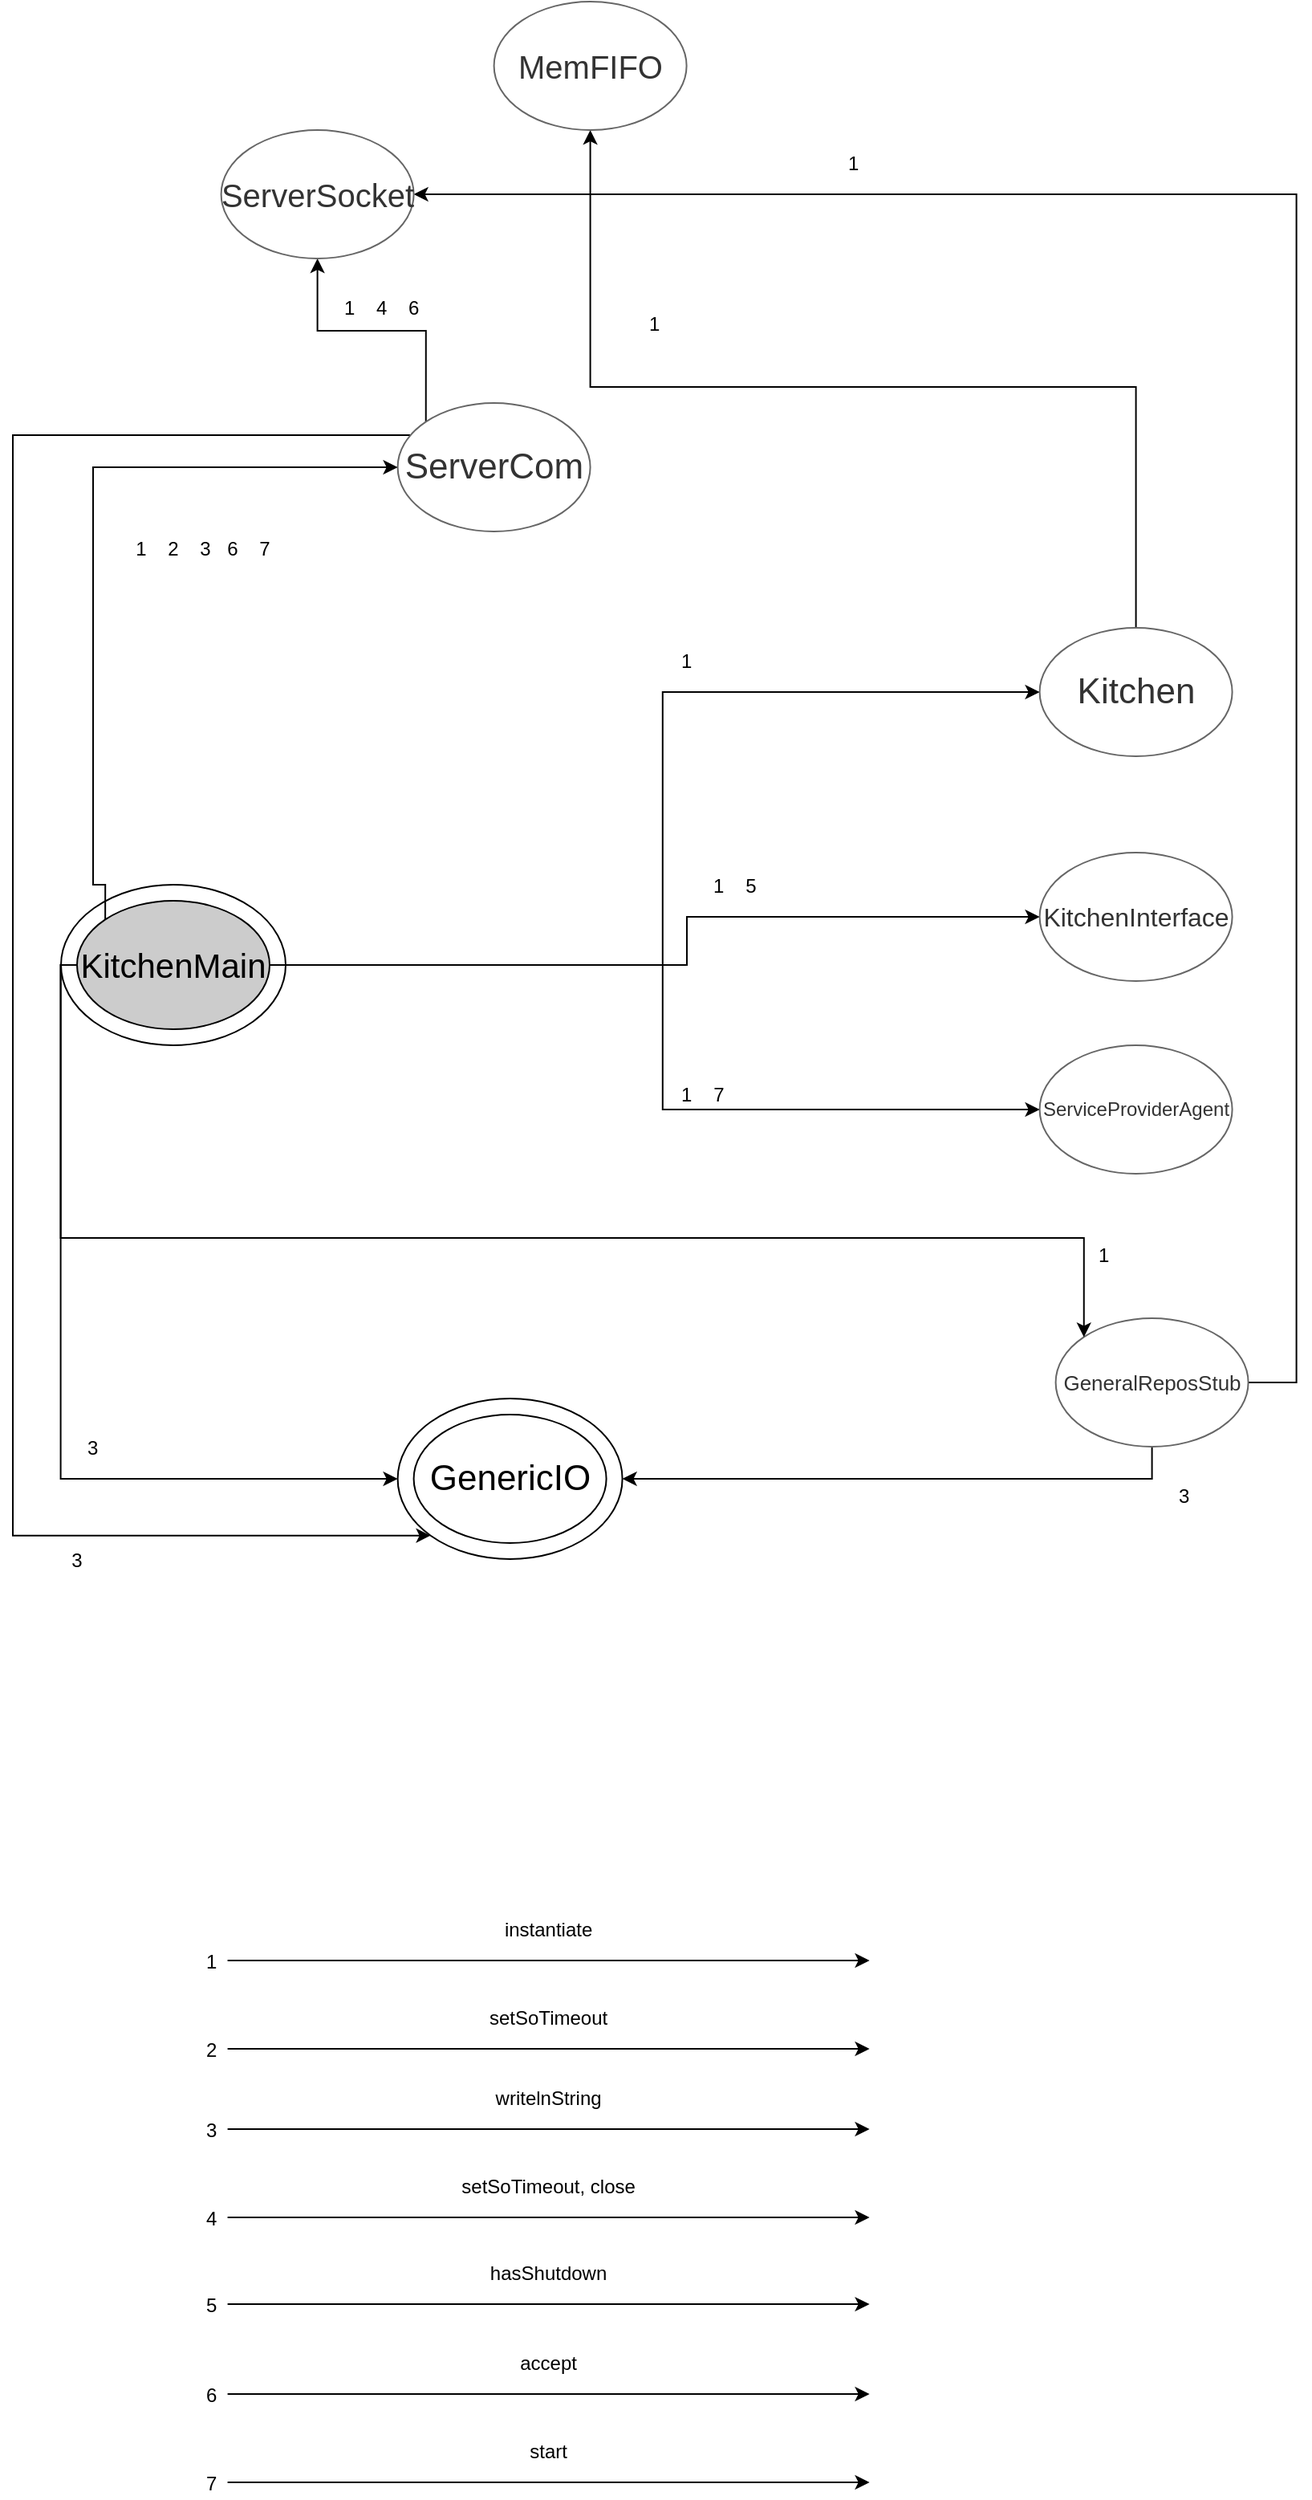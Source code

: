 <mxfile version="18.1.3" type="device"><diagram id="V43urnrV13udNLTjeXBL" name="Page-1"><mxGraphModel dx="41" dy="442" grid="1" gridSize="10" guides="1" tooltips="1" connect="1" arrows="1" fold="1" page="1" pageScale="1" pageWidth="827" pageHeight="1169" math="0" shadow="0"><root><mxCell id="0"/><mxCell id="1" parent="0"/><mxCell id="DL_6BMIu8UC8CPBRrPxo-66" style="edgeStyle=orthogonalEdgeStyle;rounded=0;orthogonalLoop=1;jettySize=auto;html=1;entryX=0.5;entryY=1;entryDx=0;entryDy=0;fontSize=20;" parent="1" source="DL_6BMIu8UC8CPBRrPxo-1" target="DL_6BMIu8UC8CPBRrPxo-65" edge="1"><mxGeometry relative="1" as="geometry"><Array as="points"><mxPoint x="1539.8" y="250"/><mxPoint x="1199.8" y="250"/></Array></mxGeometry></mxCell><mxCell id="DL_6BMIu8UC8CPBRrPxo-1" value="&lt;font style=&quot;font-size: 22px&quot;&gt;Kitchen&lt;/font&gt;" style="ellipse;whiteSpace=wrap;html=1;fillColor=#FFFFFF;fontColor=#333333;strokeColor=#666666;" parent="1" vertex="1"><mxGeometry x="1479.8" y="400" width="120" height="80" as="geometry"/></mxCell><mxCell id="DL_6BMIu8UC8CPBRrPxo-37" style="edgeStyle=orthogonalEdgeStyle;rounded=0;orthogonalLoop=1;jettySize=auto;html=1;exitX=0;exitY=0;exitDx=0;exitDy=0;entryX=0.5;entryY=1;entryDx=0;entryDy=0;fontSize=20;" parent="1" source="DL_6BMIu8UC8CPBRrPxo-5" target="DL_6BMIu8UC8CPBRrPxo-36" edge="1"><mxGeometry relative="1" as="geometry"/></mxCell><mxCell id="DL_6BMIu8UC8CPBRrPxo-39" style="edgeStyle=orthogonalEdgeStyle;rounded=0;orthogonalLoop=1;jettySize=auto;html=1;fontSize=20;entryX=0;entryY=1;entryDx=0;entryDy=0;" parent="1" source="DL_6BMIu8UC8CPBRrPxo-5" target="DL_6BMIu8UC8CPBRrPxo-6" edge="1"><mxGeometry relative="1" as="geometry"><mxPoint x="759.8" y="950" as="targetPoint"/><Array as="points"><mxPoint x="840" y="280"/><mxPoint x="840" y="965"/></Array></mxGeometry></mxCell><mxCell id="DL_6BMIu8UC8CPBRrPxo-5" value="&lt;font style=&quot;font-size: 22px&quot;&gt;ServerCom&lt;/font&gt;" style="ellipse;whiteSpace=wrap;html=1;fillColor=#FFFFFF;fontColor=#333333;strokeColor=#666666;" parent="1" vertex="1"><mxGeometry x="1079.8" y="260" width="120" height="80" as="geometry"/></mxCell><mxCell id="DL_6BMIu8UC8CPBRrPxo-61" style="edgeStyle=orthogonalEdgeStyle;rounded=0;orthogonalLoop=1;jettySize=auto;html=1;entryX=1;entryY=0.5;entryDx=0;entryDy=0;fontSize=20;" parent="1" source="DL_6BMIu8UC8CPBRrPxo-8" target="DL_6BMIu8UC8CPBRrPxo-36" edge="1"><mxGeometry relative="1" as="geometry"><Array as="points"><mxPoint x="1639.8" y="870"/><mxPoint x="1639.8" y="130"/></Array></mxGeometry></mxCell><mxCell id="DL_6BMIu8UC8CPBRrPxo-62" style="edgeStyle=orthogonalEdgeStyle;rounded=0;orthogonalLoop=1;jettySize=auto;html=1;entryX=1;entryY=0.5;entryDx=0;entryDy=0;fontSize=20;" parent="1" source="DL_6BMIu8UC8CPBRrPxo-8" target="DL_6BMIu8UC8CPBRrPxo-6" edge="1"><mxGeometry relative="1" as="geometry"><Array as="points"><mxPoint x="1549.8" y="930"/></Array></mxGeometry></mxCell><mxCell id="DL_6BMIu8UC8CPBRrPxo-8" value="&lt;font style=&quot;font-size: 13px;&quot;&gt;GeneralReposStub&lt;/font&gt;" style="ellipse;whiteSpace=wrap;html=1;fillColor=#FFFFFF;fontColor=#333333;strokeColor=#666666;" parent="1" vertex="1"><mxGeometry x="1489.8" y="830" width="120" height="80" as="geometry"/></mxCell><mxCell id="DL_6BMIu8UC8CPBRrPxo-9" value="&lt;font style=&quot;font-size: 16px;&quot;&gt;KitchenInterface&lt;/font&gt;" style="ellipse;whiteSpace=wrap;html=1;fillColor=#FFFFFF;fontColor=#333333;strokeColor=#666666;" parent="1" vertex="1"><mxGeometry x="1479.8" y="540" width="120" height="80" as="geometry"/></mxCell><mxCell id="DL_6BMIu8UC8CPBRrPxo-10" value="" style="group" parent="1" vertex="1" connectable="0"><mxGeometry x="1079.8" y="880" width="140" height="100" as="geometry"/></mxCell><mxCell id="DL_6BMIu8UC8CPBRrPxo-6" value="&lt;font style=&quot;font-size: 22px&quot;&gt;GenericIO&lt;/font&gt;" style="ellipse;whiteSpace=wrap;html=1;gradientColor=none;" parent="DL_6BMIu8UC8CPBRrPxo-10" vertex="1"><mxGeometry width="140" height="100" as="geometry"/></mxCell><mxCell id="DL_6BMIu8UC8CPBRrPxo-7" value="&lt;font style=&quot;font-size: 22px&quot;&gt;GenericIO&lt;/font&gt;" style="ellipse;whiteSpace=wrap;html=1;gradientColor=none;" parent="DL_6BMIu8UC8CPBRrPxo-10" vertex="1"><mxGeometry x="10" y="10" width="120" height="80" as="geometry"/></mxCell><mxCell id="DL_6BMIu8UC8CPBRrPxo-11" value="" style="group" parent="1" vertex="1" connectable="0"><mxGeometry x="870" y="560" width="140" height="100" as="geometry"/></mxCell><mxCell id="DL_6BMIu8UC8CPBRrPxo-2" value="&lt;font style=&quot;font-size: 22px&quot;&gt;GenericIO&lt;/font&gt;" style="ellipse;whiteSpace=wrap;html=1;gradientColor=none;" parent="DL_6BMIu8UC8CPBRrPxo-11" vertex="1"><mxGeometry width="140" height="100" as="geometry"/></mxCell><mxCell id="DL_6BMIu8UC8CPBRrPxo-3" value="&lt;font style=&quot;font-size: 21px;&quot;&gt;KitchenMain&lt;/font&gt;" style="ellipse;whiteSpace=wrap;html=1;strokeWidth=1;fillColor=#CCCCCC;" parent="DL_6BMIu8UC8CPBRrPxo-11" vertex="1"><mxGeometry x="10" y="10" width="120" height="80" as="geometry"/></mxCell><mxCell id="DL_6BMIu8UC8CPBRrPxo-13" style="edgeStyle=orthogonalEdgeStyle;rounded=0;orthogonalLoop=1;jettySize=auto;html=1;fillColor=#d5e8d4;strokeColor=#000000;" parent="1" edge="1"><mxGeometry relative="1" as="geometry"><mxPoint x="973.8" y="1230" as="sourcePoint"/><mxPoint x="1373.8" y="1230" as="targetPoint"/></mxGeometry></mxCell><mxCell id="DL_6BMIu8UC8CPBRrPxo-14" value="instantiate" style="text;strokeColor=none;fillColor=none;align=center;verticalAlign=middle;spacingLeft=4;spacingRight=4;overflow=hidden;points=[[0,0.5],[1,0.5]];portConstraint=eastwest;rotatable=0;" parent="1" vertex="1"><mxGeometry x="973.8" y="1190" width="400" height="40" as="geometry"/></mxCell><mxCell id="DL_6BMIu8UC8CPBRrPxo-15" value="1" style="text;strokeColor=none;fillColor=none;align=center;verticalAlign=middle;spacingLeft=4;spacingRight=4;overflow=hidden;points=[[0,0.5],[1,0.5]];portConstraint=eastwest;rotatable=0;" parent="1" vertex="1"><mxGeometry x="953.8" y="1220" width="20" height="20" as="geometry"/></mxCell><mxCell id="DL_6BMIu8UC8CPBRrPxo-16" style="edgeStyle=orthogonalEdgeStyle;rounded=0;orthogonalLoop=1;jettySize=auto;html=1;entryX=0;entryY=0.5;entryDx=0;entryDy=0;fontSize=18;exitX=0;exitY=0;exitDx=0;exitDy=0;" parent="1" source="DL_6BMIu8UC8CPBRrPxo-3" target="DL_6BMIu8UC8CPBRrPxo-5" edge="1"><mxGeometry relative="1" as="geometry"><Array as="points"><mxPoint x="898" y="560"/><mxPoint x="890" y="560"/><mxPoint x="890" y="300"/></Array></mxGeometry></mxCell><mxCell id="DL_6BMIu8UC8CPBRrPxo-17" style="edgeStyle=orthogonalEdgeStyle;rounded=0;orthogonalLoop=1;jettySize=auto;html=1;entryX=0;entryY=0.5;entryDx=0;entryDy=0;fontSize=18;" parent="1" source="DL_6BMIu8UC8CPBRrPxo-2" target="DL_6BMIu8UC8CPBRrPxo-1" edge="1"><mxGeometry relative="1" as="geometry"/></mxCell><mxCell id="DL_6BMIu8UC8CPBRrPxo-18" style="edgeStyle=orthogonalEdgeStyle;rounded=0;orthogonalLoop=1;jettySize=auto;html=1;entryX=0;entryY=0.5;entryDx=0;entryDy=0;fontSize=18;" parent="1" source="DL_6BMIu8UC8CPBRrPxo-3" target="DL_6BMIu8UC8CPBRrPxo-9" edge="1"><mxGeometry relative="1" as="geometry"><Array as="points"><mxPoint x="1260" y="610"/><mxPoint x="1260" y="580"/></Array></mxGeometry></mxCell><mxCell id="DL_6BMIu8UC8CPBRrPxo-19" style="edgeStyle=orthogonalEdgeStyle;rounded=0;orthogonalLoop=1;jettySize=auto;html=1;entryX=0;entryY=0;entryDx=0;entryDy=0;fontSize=18;" parent="1" source="DL_6BMIu8UC8CPBRrPxo-3" target="DL_6BMIu8UC8CPBRrPxo-8" edge="1"><mxGeometry relative="1" as="geometry"><Array as="points"><mxPoint x="869.8" y="780"/><mxPoint x="1507.8" y="780"/></Array></mxGeometry></mxCell><mxCell id="DL_6BMIu8UC8CPBRrPxo-20" value="1" style="text;strokeColor=none;fillColor=none;align=center;verticalAlign=middle;spacingLeft=4;spacingRight=4;overflow=hidden;points=[[0,0.5],[1,0.5]];portConstraint=eastwest;rotatable=0;" parent="1" vertex="1"><mxGeometry x="910" y="340" width="20" height="20" as="geometry"/></mxCell><mxCell id="DL_6BMIu8UC8CPBRrPxo-21" value="1" style="text;strokeColor=none;fillColor=none;align=center;verticalAlign=middle;spacingLeft=4;spacingRight=4;overflow=hidden;points=[[0,0.5],[1,0.5]];portConstraint=eastwest;rotatable=0;" parent="1" vertex="1"><mxGeometry x="1249.8" y="410" width="20" height="20" as="geometry"/></mxCell><mxCell id="DL_6BMIu8UC8CPBRrPxo-22" value="1" style="text;strokeColor=none;fillColor=none;align=center;verticalAlign=middle;spacingLeft=4;spacingRight=4;overflow=hidden;points=[[0,0.5],[1,0.5]];portConstraint=eastwest;rotatable=0;" parent="1" vertex="1"><mxGeometry x="1269.8" y="550" width="20" height="20" as="geometry"/></mxCell><mxCell id="DL_6BMIu8UC8CPBRrPxo-24" value="2" style="text;strokeColor=none;fillColor=none;align=center;verticalAlign=middle;spacingLeft=4;spacingRight=4;overflow=hidden;points=[[0,0.5],[1,0.5]];portConstraint=eastwest;rotatable=0;" parent="1" vertex="1"><mxGeometry x="930" y="340" width="20" height="20" as="geometry"/></mxCell><mxCell id="DL_6BMIu8UC8CPBRrPxo-25" value="3" style="text;strokeColor=none;fillColor=none;align=center;verticalAlign=middle;spacingLeft=4;spacingRight=4;overflow=hidden;points=[[0,0.5],[1,0.5]];portConstraint=eastwest;rotatable=0;" parent="1" vertex="1"><mxGeometry x="950" y="340" width="20" height="20" as="geometry"/></mxCell><mxCell id="DL_6BMIu8UC8CPBRrPxo-26" style="edgeStyle=orthogonalEdgeStyle;rounded=0;orthogonalLoop=1;jettySize=auto;html=1;fillColor=#d5e8d4;strokeColor=#000000;" parent="1" edge="1"><mxGeometry relative="1" as="geometry"><mxPoint x="973.8" y="1285" as="sourcePoint"/><mxPoint x="1373.8" y="1285" as="targetPoint"/></mxGeometry></mxCell><mxCell id="DL_6BMIu8UC8CPBRrPxo-27" value="setSoTimeout" style="text;strokeColor=none;fillColor=none;align=center;verticalAlign=middle;spacingLeft=4;spacingRight=4;overflow=hidden;points=[[0,0.5],[1,0.5]];portConstraint=eastwest;rotatable=0;" parent="1" vertex="1"><mxGeometry x="973.8" y="1245" width="400" height="40" as="geometry"/></mxCell><mxCell id="DL_6BMIu8UC8CPBRrPxo-28" value="2" style="text;strokeColor=none;fillColor=none;align=center;verticalAlign=middle;spacingLeft=4;spacingRight=4;overflow=hidden;points=[[0,0.5],[1,0.5]];portConstraint=eastwest;rotatable=0;" parent="1" vertex="1"><mxGeometry x="953.8" y="1275" width="20" height="20" as="geometry"/></mxCell><mxCell id="DL_6BMIu8UC8CPBRrPxo-29" value="ServiceProviderAgent" style="ellipse;whiteSpace=wrap;html=1;fillColor=#FFFFFF;fontColor=#333333;strokeColor=#666666;" parent="1" vertex="1"><mxGeometry x="1479.8" y="660" width="120" height="80" as="geometry"/></mxCell><mxCell id="DL_6BMIu8UC8CPBRrPxo-30" style="edgeStyle=orthogonalEdgeStyle;rounded=0;orthogonalLoop=1;jettySize=auto;html=1;entryX=0;entryY=0.5;entryDx=0;entryDy=0;fontSize=18;" parent="1" source="DL_6BMIu8UC8CPBRrPxo-2" target="DL_6BMIu8UC8CPBRrPxo-29" edge="1"><mxGeometry relative="1" as="geometry"/></mxCell><mxCell id="DL_6BMIu8UC8CPBRrPxo-31" value="1" style="text;strokeColor=none;fillColor=none;align=center;verticalAlign=middle;spacingLeft=4;spacingRight=4;overflow=hidden;points=[[0,0.5],[1,0.5]];portConstraint=eastwest;rotatable=0;" parent="1" vertex="1"><mxGeometry x="1509.8" y="780" width="20" height="20" as="geometry"/></mxCell><mxCell id="DL_6BMIu8UC8CPBRrPxo-32" style="edgeStyle=orthogonalEdgeStyle;rounded=0;orthogonalLoop=1;jettySize=auto;html=1;entryX=0;entryY=0.5;entryDx=0;entryDy=0;fontSize=18;" parent="1" source="DL_6BMIu8UC8CPBRrPxo-3" target="DL_6BMIu8UC8CPBRrPxo-6" edge="1"><mxGeometry relative="1" as="geometry"><Array as="points"><mxPoint x="869.8" y="930"/></Array></mxGeometry></mxCell><mxCell id="DL_6BMIu8UC8CPBRrPxo-33" style="edgeStyle=orthogonalEdgeStyle;rounded=0;orthogonalLoop=1;jettySize=auto;html=1;fillColor=#d5e8d4;strokeColor=#000000;" parent="1" edge="1"><mxGeometry relative="1" as="geometry"><mxPoint x="973.8" y="1335" as="sourcePoint"/><mxPoint x="1373.8" y="1335" as="targetPoint"/></mxGeometry></mxCell><mxCell id="DL_6BMIu8UC8CPBRrPxo-34" value="writelnString" style="text;strokeColor=none;fillColor=none;align=center;verticalAlign=middle;spacingLeft=4;spacingRight=4;overflow=hidden;points=[[0,0.5],[1,0.5]];portConstraint=eastwest;rotatable=0;" parent="1" vertex="1"><mxGeometry x="973.8" y="1295" width="400" height="40" as="geometry"/></mxCell><mxCell id="DL_6BMIu8UC8CPBRrPxo-35" value="3" style="text;strokeColor=none;fillColor=none;align=center;verticalAlign=middle;spacingLeft=4;spacingRight=4;overflow=hidden;points=[[0,0.5],[1,0.5]];portConstraint=eastwest;rotatable=0;" parent="1" vertex="1"><mxGeometry x="953.8" y="1325" width="20" height="20" as="geometry"/></mxCell><mxCell id="DL_6BMIu8UC8CPBRrPxo-36" value="&lt;font style=&quot;font-size: 20px;&quot;&gt;ServerSocket&lt;/font&gt;" style="ellipse;whiteSpace=wrap;html=1;fillColor=#FFFFFF;fontColor=#333333;strokeColor=#666666;" parent="1" vertex="1"><mxGeometry x="969.8" y="90" width="120" height="80" as="geometry"/></mxCell><mxCell id="DL_6BMIu8UC8CPBRrPxo-38" value="1" style="text;strokeColor=none;fillColor=none;align=center;verticalAlign=middle;spacingLeft=4;spacingRight=4;overflow=hidden;points=[[0,0.5],[1,0.5]];portConstraint=eastwest;rotatable=0;" parent="1" vertex="1"><mxGeometry x="1039.8" y="190" width="20" height="20" as="geometry"/></mxCell><mxCell id="DL_6BMIu8UC8CPBRrPxo-40" value="3" style="text;strokeColor=none;fillColor=none;align=center;verticalAlign=middle;spacingLeft=4;spacingRight=4;overflow=hidden;points=[[0,0.5],[1,0.5]];portConstraint=eastwest;rotatable=0;" parent="1" vertex="1"><mxGeometry x="879.8" y="900" width="20" height="20" as="geometry"/></mxCell><mxCell id="DL_6BMIu8UC8CPBRrPxo-41" value="3" style="text;strokeColor=none;fillColor=none;align=center;verticalAlign=middle;spacingLeft=4;spacingRight=4;overflow=hidden;points=[[0,0.5],[1,0.5]];portConstraint=eastwest;rotatable=0;" parent="1" vertex="1"><mxGeometry x="870" y="970" width="20" height="20" as="geometry"/></mxCell><mxCell id="DL_6BMIu8UC8CPBRrPxo-42" value="4" style="text;strokeColor=none;fillColor=none;align=center;verticalAlign=middle;spacingLeft=4;spacingRight=4;overflow=hidden;points=[[0,0.5],[1,0.5]];portConstraint=eastwest;rotatable=0;" parent="1" vertex="1"><mxGeometry x="1059.8" y="190" width="20" height="20" as="geometry"/></mxCell><mxCell id="DL_6BMIu8UC8CPBRrPxo-43" style="edgeStyle=orthogonalEdgeStyle;rounded=0;orthogonalLoop=1;jettySize=auto;html=1;fillColor=#d5e8d4;strokeColor=#000000;" parent="1" edge="1"><mxGeometry relative="1" as="geometry"><mxPoint x="973.8" y="1390" as="sourcePoint"/><mxPoint x="1373.8" y="1390" as="targetPoint"/></mxGeometry></mxCell><mxCell id="DL_6BMIu8UC8CPBRrPxo-44" value="setSoTimeout, close" style="text;strokeColor=none;fillColor=none;align=center;verticalAlign=middle;spacingLeft=4;spacingRight=4;overflow=hidden;points=[[0,0.5],[1,0.5]];portConstraint=eastwest;rotatable=0;" parent="1" vertex="1"><mxGeometry x="973.8" y="1350" width="400" height="40" as="geometry"/></mxCell><mxCell id="DL_6BMIu8UC8CPBRrPxo-45" value="4" style="text;strokeColor=none;fillColor=none;align=center;verticalAlign=middle;spacingLeft=4;spacingRight=4;overflow=hidden;points=[[0,0.5],[1,0.5]];portConstraint=eastwest;rotatable=0;" parent="1" vertex="1"><mxGeometry x="953.8" y="1380" width="20" height="20" as="geometry"/></mxCell><mxCell id="DL_6BMIu8UC8CPBRrPxo-46" value="5" style="text;strokeColor=none;fillColor=none;align=center;verticalAlign=middle;spacingLeft=4;spacingRight=4;overflow=hidden;points=[[0,0.5],[1,0.5]];portConstraint=eastwest;rotatable=0;" parent="1" vertex="1"><mxGeometry x="1290" y="550" width="20" height="20" as="geometry"/></mxCell><mxCell id="DL_6BMIu8UC8CPBRrPxo-47" style="edgeStyle=orthogonalEdgeStyle;rounded=0;orthogonalLoop=1;jettySize=auto;html=1;fillColor=#d5e8d4;strokeColor=#000000;" parent="1" edge="1"><mxGeometry relative="1" as="geometry"><mxPoint x="973.8" y="1444.06" as="sourcePoint"/><mxPoint x="1373.8" y="1444.06" as="targetPoint"/></mxGeometry></mxCell><mxCell id="DL_6BMIu8UC8CPBRrPxo-48" value="hasShutdown" style="text;strokeColor=none;fillColor=none;align=center;verticalAlign=middle;spacingLeft=4;spacingRight=4;overflow=hidden;points=[[0,0.5],[1,0.5]];portConstraint=eastwest;rotatable=0;" parent="1" vertex="1"><mxGeometry x="973.8" y="1404.06" width="400" height="40" as="geometry"/></mxCell><mxCell id="DL_6BMIu8UC8CPBRrPxo-49" value="5" style="text;strokeColor=none;fillColor=none;align=center;verticalAlign=middle;spacingLeft=4;spacingRight=4;overflow=hidden;points=[[0,0.5],[1,0.5]];portConstraint=eastwest;rotatable=0;" parent="1" vertex="1"><mxGeometry x="953.8" y="1434.06" width="20" height="20" as="geometry"/></mxCell><mxCell id="DL_6BMIu8UC8CPBRrPxo-50" style="edgeStyle=orthogonalEdgeStyle;rounded=0;orthogonalLoop=1;jettySize=auto;html=1;fillColor=#d5e8d4;strokeColor=#000000;" parent="1" edge="1"><mxGeometry relative="1" as="geometry"><mxPoint x="973.8" y="1500" as="sourcePoint"/><mxPoint x="1373.8" y="1500" as="targetPoint"/></mxGeometry></mxCell><mxCell id="DL_6BMIu8UC8CPBRrPxo-51" value="accept" style="text;strokeColor=none;fillColor=none;align=center;verticalAlign=middle;spacingLeft=4;spacingRight=4;overflow=hidden;points=[[0,0.5],[1,0.5]];portConstraint=eastwest;rotatable=0;" parent="1" vertex="1"><mxGeometry x="973.8" y="1460" width="400" height="40" as="geometry"/></mxCell><mxCell id="DL_6BMIu8UC8CPBRrPxo-52" value="6" style="text;strokeColor=none;fillColor=none;align=center;verticalAlign=middle;spacingLeft=4;spacingRight=4;overflow=hidden;points=[[0,0.5],[1,0.5]];portConstraint=eastwest;rotatable=0;" parent="1" vertex="1"><mxGeometry x="953.8" y="1490" width="20" height="20" as="geometry"/></mxCell><mxCell id="DL_6BMIu8UC8CPBRrPxo-53" value="6" style="text;strokeColor=none;fillColor=none;align=center;verticalAlign=middle;spacingLeft=4;spacingRight=4;overflow=hidden;points=[[0,0.5],[1,0.5]];portConstraint=eastwest;rotatable=0;" parent="1" vertex="1"><mxGeometry x="967" y="340" width="20" height="20" as="geometry"/></mxCell><mxCell id="DL_6BMIu8UC8CPBRrPxo-54" value="6" style="text;strokeColor=none;fillColor=none;align=center;verticalAlign=middle;spacingLeft=4;spacingRight=4;overflow=hidden;points=[[0,0.5],[1,0.5]];portConstraint=eastwest;rotatable=0;" parent="1" vertex="1"><mxGeometry x="1079.8" y="190" width="20" height="20" as="geometry"/></mxCell><mxCell id="DL_6BMIu8UC8CPBRrPxo-56" style="edgeStyle=orthogonalEdgeStyle;rounded=0;orthogonalLoop=1;jettySize=auto;html=1;fillColor=#d5e8d4;strokeColor=#000000;" parent="1" edge="1"><mxGeometry relative="1" as="geometry"><mxPoint x="973.8" y="1555" as="sourcePoint"/><mxPoint x="1373.8" y="1555" as="targetPoint"/></mxGeometry></mxCell><mxCell id="DL_6BMIu8UC8CPBRrPxo-57" value="start" style="text;strokeColor=none;fillColor=none;align=center;verticalAlign=middle;spacingLeft=4;spacingRight=4;overflow=hidden;points=[[0,0.5],[1,0.5]];portConstraint=eastwest;rotatable=0;" parent="1" vertex="1"><mxGeometry x="973.8" y="1515" width="400" height="40" as="geometry"/></mxCell><mxCell id="DL_6BMIu8UC8CPBRrPxo-58" value="7" style="text;strokeColor=none;fillColor=none;align=center;verticalAlign=middle;spacingLeft=4;spacingRight=4;overflow=hidden;points=[[0,0.5],[1,0.5]];portConstraint=eastwest;rotatable=0;" parent="1" vertex="1"><mxGeometry x="953.8" y="1545" width="20" height="20" as="geometry"/></mxCell><mxCell id="DL_6BMIu8UC8CPBRrPxo-59" value="1" style="text;strokeColor=none;fillColor=none;align=center;verticalAlign=middle;spacingLeft=4;spacingRight=4;overflow=hidden;points=[[0,0.5],[1,0.5]];portConstraint=eastwest;rotatable=0;" parent="1" vertex="1"><mxGeometry x="1249.8" y="680" width="20" height="20" as="geometry"/></mxCell><mxCell id="DL_6BMIu8UC8CPBRrPxo-60" value="7" style="text;strokeColor=none;fillColor=none;align=center;verticalAlign=middle;spacingLeft=4;spacingRight=4;overflow=hidden;points=[[0,0.5],[1,0.5]];portConstraint=eastwest;rotatable=0;" parent="1" vertex="1"><mxGeometry x="987" y="340" width="20" height="20" as="geometry"/></mxCell><mxCell id="DL_6BMIu8UC8CPBRrPxo-63" value="3" style="text;strokeColor=none;fillColor=none;align=center;verticalAlign=middle;spacingLeft=4;spacingRight=4;overflow=hidden;points=[[0,0.5],[1,0.5]];portConstraint=eastwest;rotatable=0;" parent="1" vertex="1"><mxGeometry x="1559.8" y="930" width="20" height="20" as="geometry"/></mxCell><mxCell id="DL_6BMIu8UC8CPBRrPxo-64" value="1" style="text;strokeColor=none;fillColor=none;align=center;verticalAlign=middle;spacingLeft=4;spacingRight=4;overflow=hidden;points=[[0,0.5],[1,0.5]];portConstraint=eastwest;rotatable=0;" parent="1" vertex="1"><mxGeometry x="1353.8" y="100" width="20" height="20" as="geometry"/></mxCell><mxCell id="DL_6BMIu8UC8CPBRrPxo-65" value="&lt;font style=&quot;font-size: 20px;&quot;&gt;MemFIFO&lt;/font&gt;" style="ellipse;whiteSpace=wrap;html=1;fillColor=#FFFFFF;fontColor=#333333;strokeColor=#666666;" parent="1" vertex="1"><mxGeometry x="1139.8" y="10" width="120" height="80" as="geometry"/></mxCell><mxCell id="DL_6BMIu8UC8CPBRrPxo-67" value="1" style="text;strokeColor=none;fillColor=none;align=center;verticalAlign=middle;spacingLeft=4;spacingRight=4;overflow=hidden;points=[[0,0.5],[1,0.5]];portConstraint=eastwest;rotatable=0;" parent="1" vertex="1"><mxGeometry x="1229.8" y="200" width="20" height="20" as="geometry"/></mxCell><mxCell id="NhAbB0f5Ak8h7fNAjEl9-1" value="7" style="text;strokeColor=none;fillColor=none;align=center;verticalAlign=middle;spacingLeft=4;spacingRight=4;overflow=hidden;points=[[0,0.5],[1,0.5]];portConstraint=eastwest;rotatable=0;" parent="1" vertex="1"><mxGeometry x="1270" y="680" width="20" height="20" as="geometry"/></mxCell></root></mxGraphModel></diagram></mxfile>